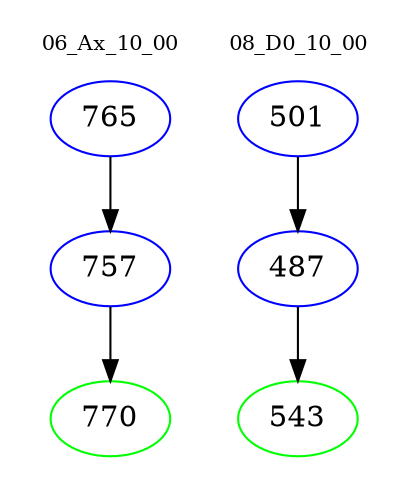 digraph{
subgraph cluster_0 {
color = white
label = "06_Ax_10_00";
fontsize=10;
T0_765 [label="765", color="blue"]
T0_765 -> T0_757 [color="black"]
T0_757 [label="757", color="blue"]
T0_757 -> T0_770 [color="black"]
T0_770 [label="770", color="green"]
}
subgraph cluster_1 {
color = white
label = "08_D0_10_00";
fontsize=10;
T1_501 [label="501", color="blue"]
T1_501 -> T1_487 [color="black"]
T1_487 [label="487", color="blue"]
T1_487 -> T1_543 [color="black"]
T1_543 [label="543", color="green"]
}
}
